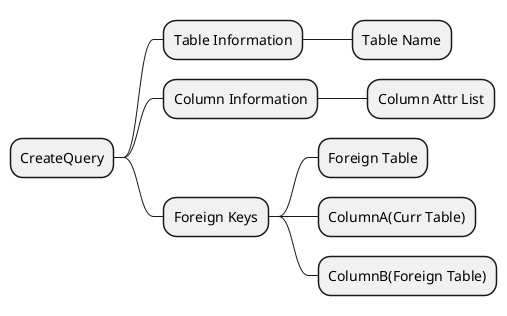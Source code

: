 @startmindmap
* CreateQuery
** Table Information
*** Table Name
** Column Information
*** Column Attr List
** Foreign Keys
*** Foreign Table
*** ColumnA(Curr Table)
*** ColumnB(Foreign Table)
@endmindmap